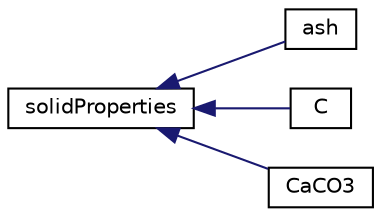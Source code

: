 digraph "Graphical Class Hierarchy"
{
  bgcolor="transparent";
  edge [fontname="Helvetica",fontsize="10",labelfontname="Helvetica",labelfontsize="10"];
  node [fontname="Helvetica",fontsize="10",shape=record];
  rankdir="LR";
  Node1 [label="solidProperties",height=0.2,width=0.4,color="black",URL="$a02457.html",tooltip="The thermophysical properties of a solid. "];
  Node1 -> Node2 [dir="back",color="midnightblue",fontsize="10",style="solid",fontname="Helvetica"];
  Node2 [label="ash",height=0.2,width=0.4,color="black",URL="$a00072.html",tooltip="Coal ash solid properties. "];
  Node1 -> Node3 [dir="back",color="midnightblue",fontsize="10",style="solid",fontname="Helvetica"];
  Node3 [label="C",height=0.2,width=0.4,color="black",URL="$a00170.html",tooltip="Graphite solid properties. "];
  Node1 -> Node4 [dir="back",color="midnightblue",fontsize="10",style="solid",fontname="Helvetica"];
  Node4 [label="CaCO3",height=0.2,width=0.4,color="black",URL="$a00190.html",tooltip="Calcium carbonate (limestone) "];
}
